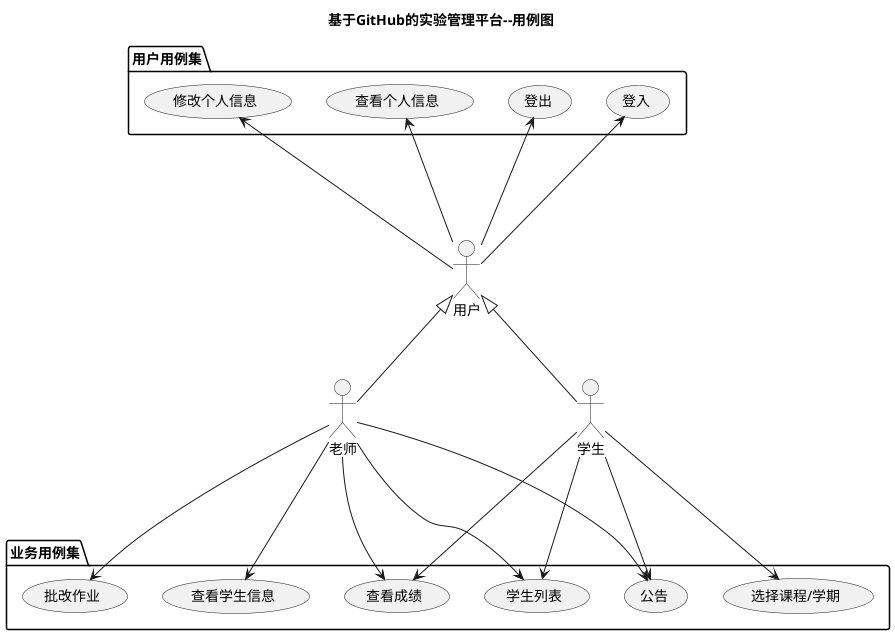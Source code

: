 ﻿@startuml
title 基于GitHub的实验管理平台--用例图
actor 老师
actor 学生
actor 用户
用户 <|-- 老师
用户 <|-- 学生

package 用户用例集 {
用户 --up-> (登入)
用户 --up-> (登出)
用户 --up-> (查看个人信息)
用户 --up-> (修改个人信息)

}
package 业务用例集 {
老师 ---> (批改作业)
老师 ---> (公告)
老师 ---> (查看学生信息)
老师 ---> (学生列表)
老师 ---> (查看成绩)
学生 ---> (学生列表)
学生 ---> (查看成绩)
学生 ---> (公告)
学生 ---> (选择课程/学期)
}

@enduml